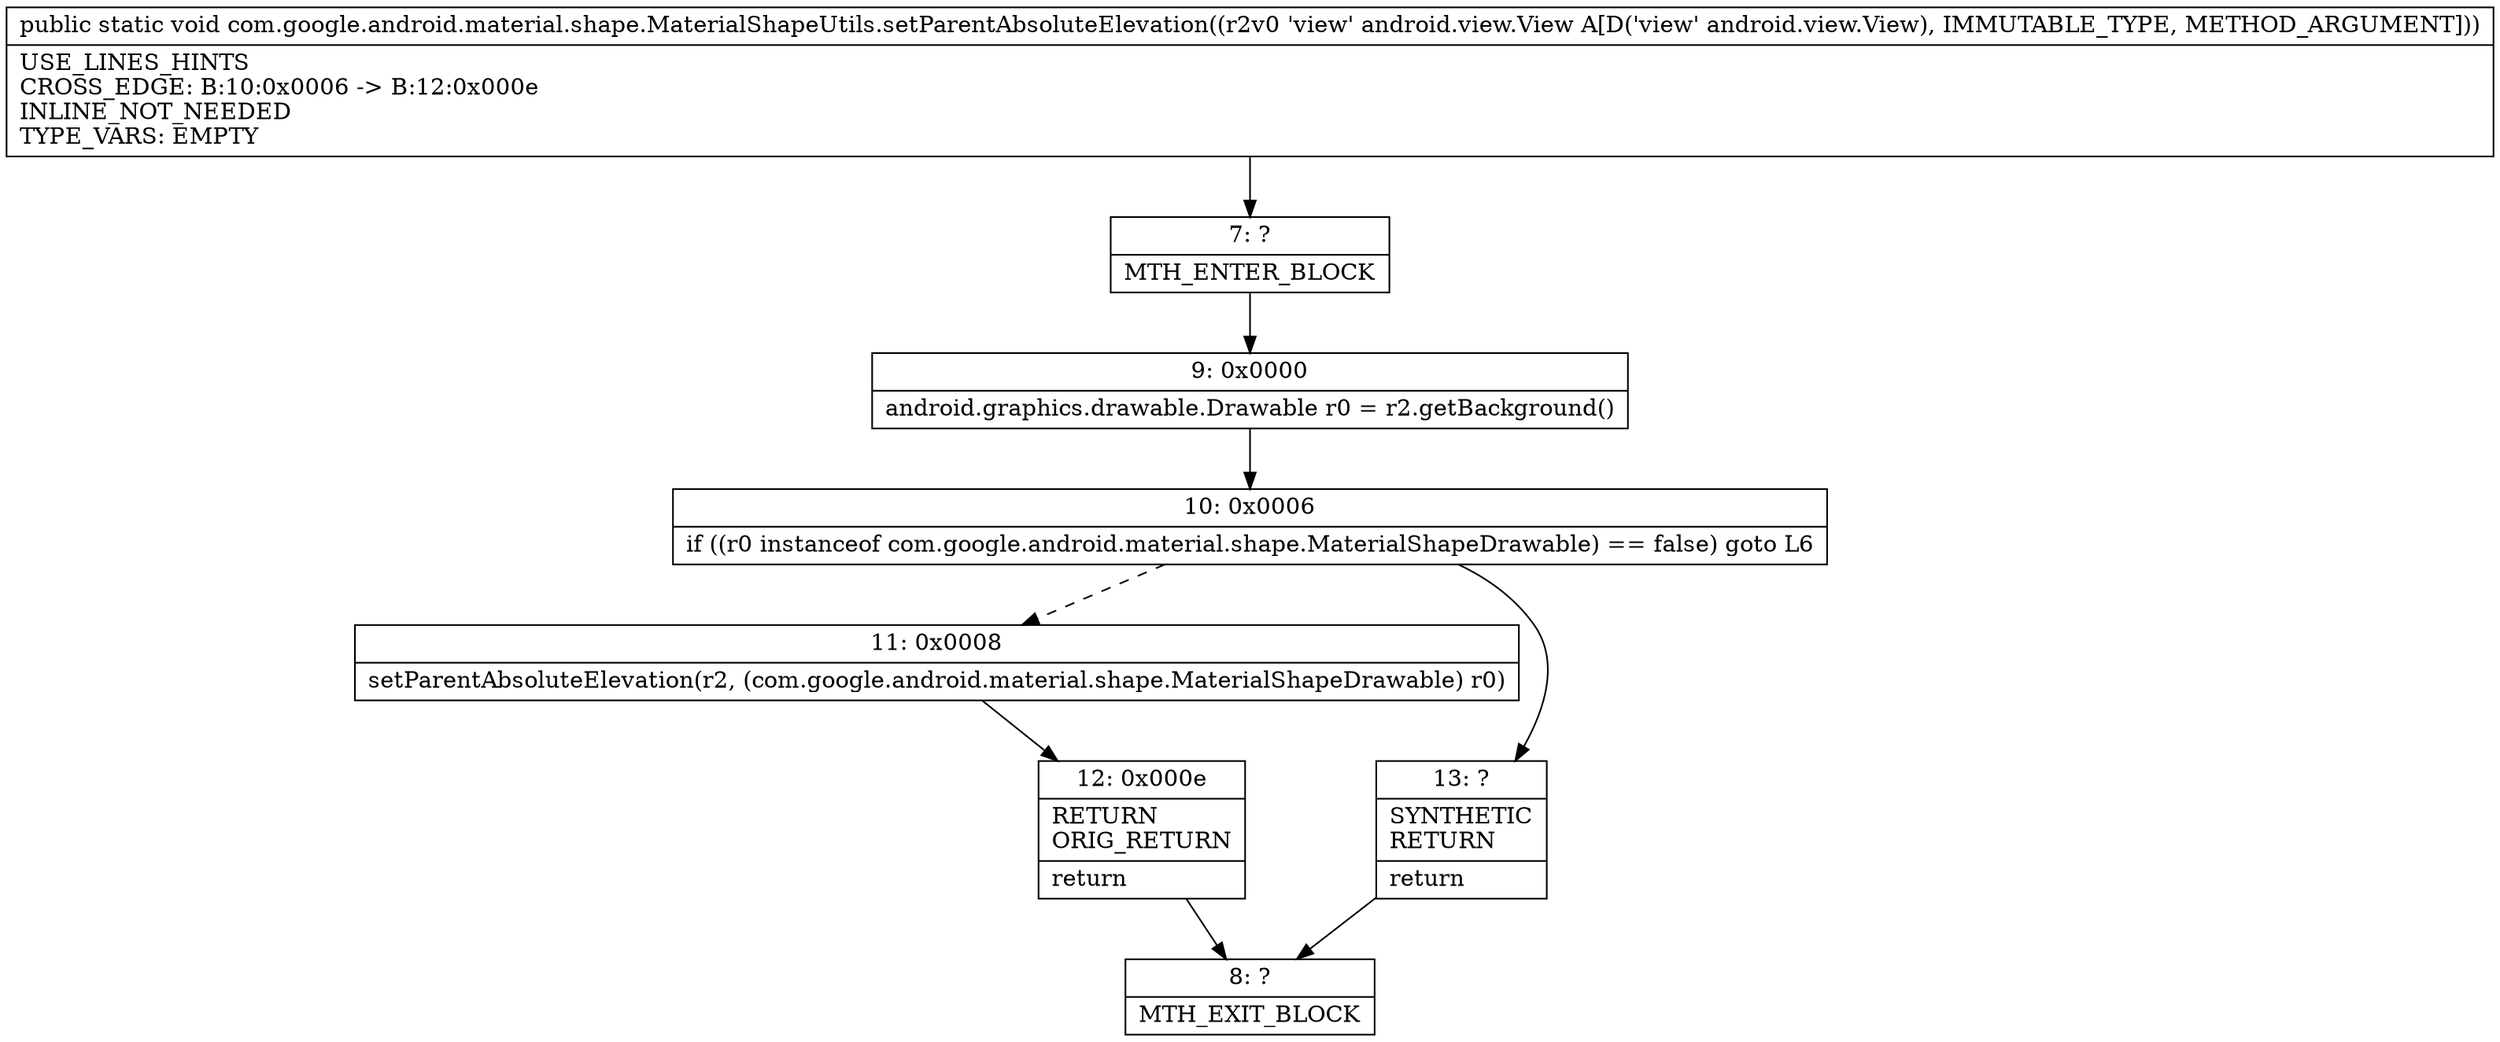 digraph "CFG forcom.google.android.material.shape.MaterialShapeUtils.setParentAbsoluteElevation(Landroid\/view\/View;)V" {
Node_7 [shape=record,label="{7\:\ ?|MTH_ENTER_BLOCK\l}"];
Node_9 [shape=record,label="{9\:\ 0x0000|android.graphics.drawable.Drawable r0 = r2.getBackground()\l}"];
Node_10 [shape=record,label="{10\:\ 0x0006|if ((r0 instanceof com.google.android.material.shape.MaterialShapeDrawable) == false) goto L6\l}"];
Node_11 [shape=record,label="{11\:\ 0x0008|setParentAbsoluteElevation(r2, (com.google.android.material.shape.MaterialShapeDrawable) r0)\l}"];
Node_12 [shape=record,label="{12\:\ 0x000e|RETURN\lORIG_RETURN\l|return\l}"];
Node_8 [shape=record,label="{8\:\ ?|MTH_EXIT_BLOCK\l}"];
Node_13 [shape=record,label="{13\:\ ?|SYNTHETIC\lRETURN\l|return\l}"];
MethodNode[shape=record,label="{public static void com.google.android.material.shape.MaterialShapeUtils.setParentAbsoluteElevation((r2v0 'view' android.view.View A[D('view' android.view.View), IMMUTABLE_TYPE, METHOD_ARGUMENT]))  | USE_LINES_HINTS\lCROSS_EDGE: B:10:0x0006 \-\> B:12:0x000e\lINLINE_NOT_NEEDED\lTYPE_VARS: EMPTY\l}"];
MethodNode -> Node_7;Node_7 -> Node_9;
Node_9 -> Node_10;
Node_10 -> Node_11[style=dashed];
Node_10 -> Node_13;
Node_11 -> Node_12;
Node_12 -> Node_8;
Node_13 -> Node_8;
}


